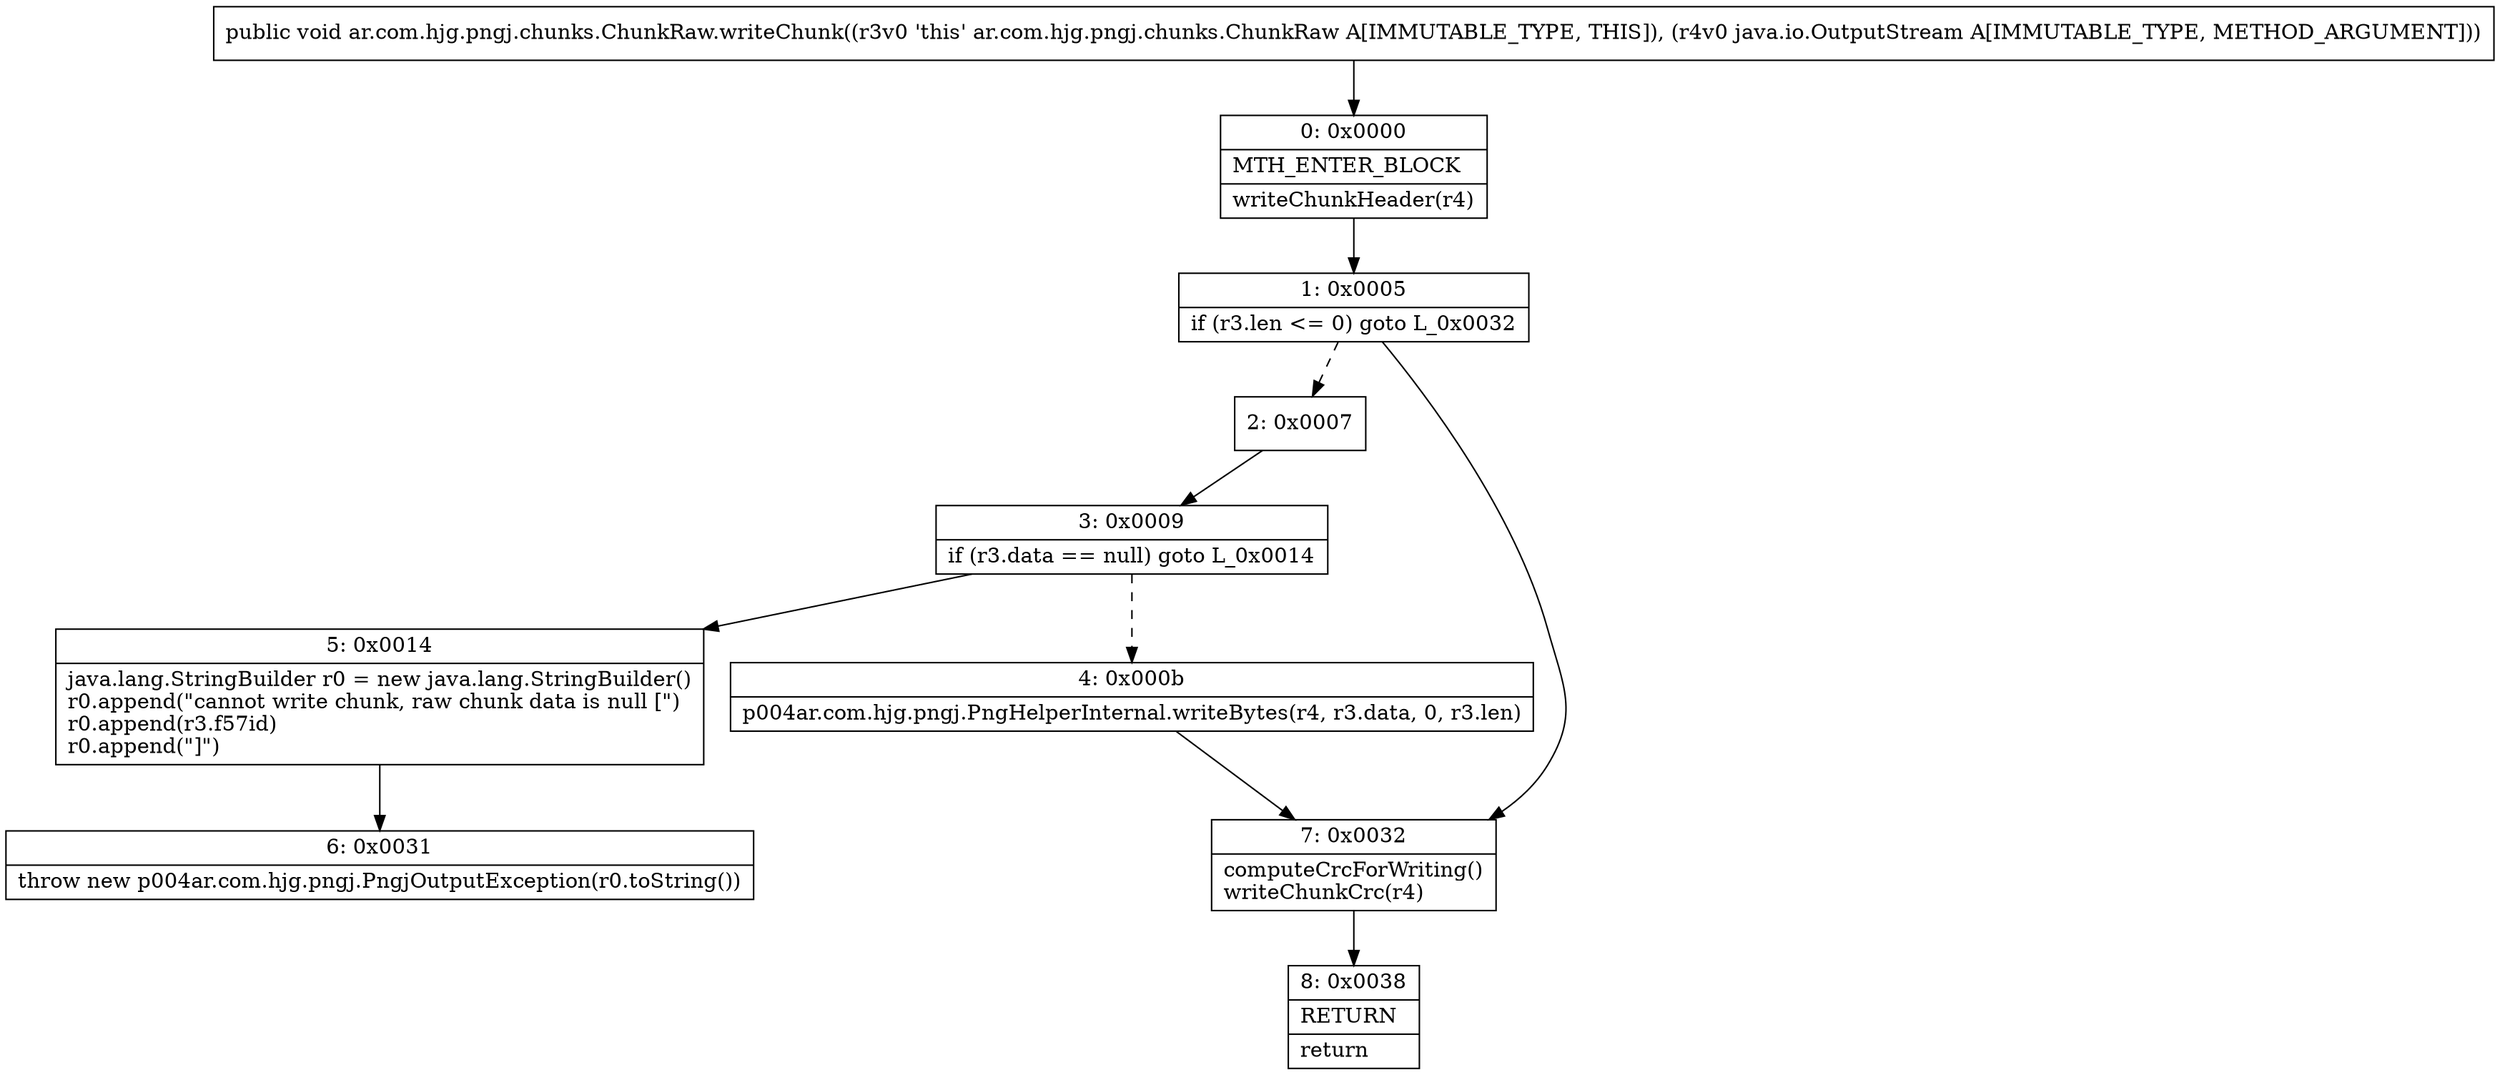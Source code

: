 digraph "CFG forar.com.hjg.pngj.chunks.ChunkRaw.writeChunk(Ljava\/io\/OutputStream;)V" {
Node_0 [shape=record,label="{0\:\ 0x0000|MTH_ENTER_BLOCK\l|writeChunkHeader(r4)\l}"];
Node_1 [shape=record,label="{1\:\ 0x0005|if (r3.len \<= 0) goto L_0x0032\l}"];
Node_2 [shape=record,label="{2\:\ 0x0007}"];
Node_3 [shape=record,label="{3\:\ 0x0009|if (r3.data == null) goto L_0x0014\l}"];
Node_4 [shape=record,label="{4\:\ 0x000b|p004ar.com.hjg.pngj.PngHelperInternal.writeBytes(r4, r3.data, 0, r3.len)\l}"];
Node_5 [shape=record,label="{5\:\ 0x0014|java.lang.StringBuilder r0 = new java.lang.StringBuilder()\lr0.append(\"cannot write chunk, raw chunk data is null [\")\lr0.append(r3.f57id)\lr0.append(\"]\")\l}"];
Node_6 [shape=record,label="{6\:\ 0x0031|throw new p004ar.com.hjg.pngj.PngjOutputException(r0.toString())\l}"];
Node_7 [shape=record,label="{7\:\ 0x0032|computeCrcForWriting()\lwriteChunkCrc(r4)\l}"];
Node_8 [shape=record,label="{8\:\ 0x0038|RETURN\l|return\l}"];
MethodNode[shape=record,label="{public void ar.com.hjg.pngj.chunks.ChunkRaw.writeChunk((r3v0 'this' ar.com.hjg.pngj.chunks.ChunkRaw A[IMMUTABLE_TYPE, THIS]), (r4v0 java.io.OutputStream A[IMMUTABLE_TYPE, METHOD_ARGUMENT])) }"];
MethodNode -> Node_0;
Node_0 -> Node_1;
Node_1 -> Node_2[style=dashed];
Node_1 -> Node_7;
Node_2 -> Node_3;
Node_3 -> Node_4[style=dashed];
Node_3 -> Node_5;
Node_4 -> Node_7;
Node_5 -> Node_6;
Node_7 -> Node_8;
}

